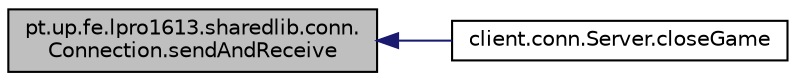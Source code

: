 digraph "pt.up.fe.lpro1613.sharedlib.conn.Connection.sendAndReceive"
{
  edge [fontname="Helvetica",fontsize="10",labelfontname="Helvetica",labelfontsize="10"];
  node [fontname="Helvetica",fontsize="10",shape=record];
  rankdir="LR";
  Node28 [label="pt.up.fe.lpro1613.sharedlib.conn.\lConnection.sendAndReceive",height=0.2,width=0.4,color="black", fillcolor="grey75", style="filled", fontcolor="black"];
  Node28 -> Node29 [dir="back",color="midnightblue",fontsize="10",style="solid",fontname="Helvetica"];
  Node29 [label="client.conn.Server.closeGame",height=0.2,width=0.4,color="black", fillcolor="white", style="filled",URL="$classclient_1_1conn_1_1_server.html#a5d1f1961306d3e06c895abc90dfddf9f"];
}
